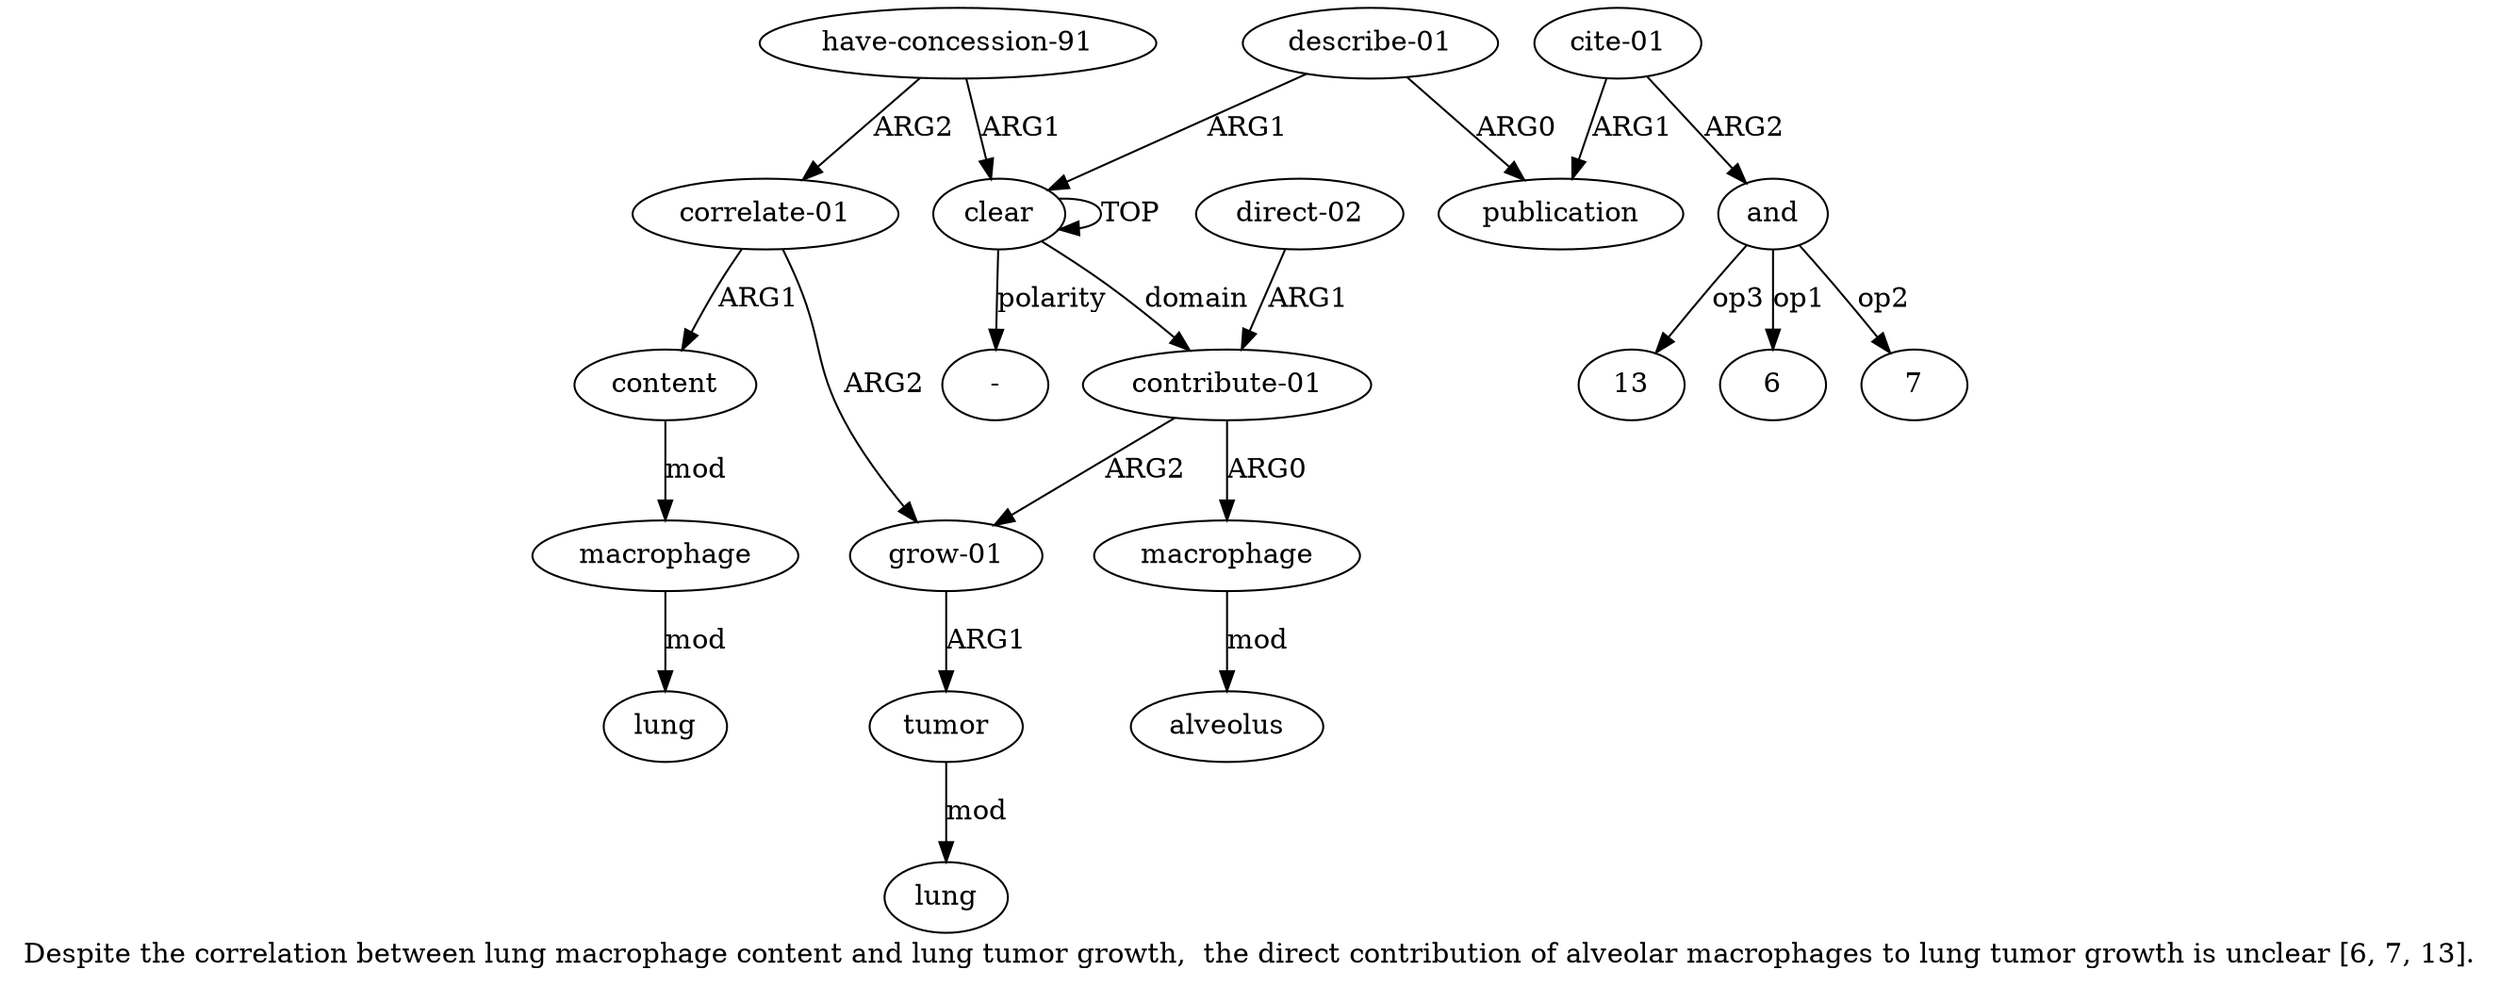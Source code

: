 digraph  {
	graph [label="Despite the correlation between lung macrophage content and lung tumor growth,  the direct contribution of alveolar macrophages \
to lung tumor growth is unclear [6, 7, 13]."];
	node [label="\N"];
	a15	 [color=black,
		gold_ind=15,
		gold_label=macrophage,
		label=macrophage,
		test_ind=15,
		test_label=macrophage];
	a16	 [color=black,
		gold_ind=16,
		gold_label=lung,
		label=lung,
		test_ind=16,
		test_label=lung];
	a15 -> a16 [key=0,
	color=black,
	gold_label=mod,
	label=mod,
	test_label=mod];
a14 [color=black,
	gold_ind=14,
	gold_label=content,
	label=content,
	test_ind=14,
	test_label=content];
a14 -> a15 [key=0,
color=black,
gold_label=mod,
label=mod,
test_label=mod];
"a0 -" [color=black,
gold_ind=-1,
gold_label="-",
label="-",
test_ind=-1,
test_label="-"];
a11 [color=black,
gold_ind=11,
gold_label=and,
label=and,
test_ind=11,
test_label=and];
"a11 6" [color=black,
gold_ind=-1,
gold_label=6,
label=6,
test_ind=-1,
test_label=6];
a11 -> "a11 6" [key=0,
color=black,
gold_label=op1,
label=op1,
test_label=op1];
"a11 7" [color=black,
gold_ind=-1,
gold_label=7,
label=7,
test_ind=-1,
test_label=7];
a11 -> "a11 7" [key=0,
color=black,
gold_label=op2,
label=op2,
test_label=op2];
"a11 13" [color=black,
gold_ind=-1,
gold_label=13,
label=13,
test_ind=-1,
test_label=13];
a11 -> "a11 13" [key=0,
color=black,
gold_label=op3,
label=op3,
test_label=op3];
a10 [color=black,
gold_ind=10,
gold_label="cite-01",
label="cite-01",
test_ind=10,
test_label="cite-01"];
a10 -> a11 [key=0,
color=black,
gold_label=ARG2,
label=ARG2,
test_label=ARG2];
a9 [color=black,
gold_ind=9,
gold_label=publication,
label=publication,
test_ind=9,
test_label=publication];
a10 -> a9 [key=0,
color=black,
gold_label=ARG1,
label=ARG1,
test_label=ARG1];
a13 [color=black,
gold_ind=13,
gold_label="correlate-01",
label="correlate-01",
test_ind=13,
test_label="correlate-01"];
a13 -> a14 [key=0,
color=black,
gold_label=ARG1,
label=ARG1,
test_label=ARG1];
a4 [color=black,
gold_ind=4,
gold_label="grow-01",
label="grow-01",
test_ind=4,
test_label="grow-01"];
a13 -> a4 [key=0,
color=black,
gold_label=ARG2,
label=ARG2,
test_label=ARG2];
a12 [color=black,
gold_ind=12,
gold_label="have-concession-91",
label="have-concession-91",
test_ind=12,
test_label="have-concession-91"];
a12 -> a13 [key=0,
color=black,
gold_label=ARG2,
label=ARG2,
test_label=ARG2];
a0 [color=black,
gold_ind=0,
gold_label=clear,
label=clear,
test_ind=0,
test_label=clear];
a12 -> a0 [key=0,
color=black,
gold_label=ARG1,
label=ARG1,
test_label=ARG1];
a1 [color=black,
gold_ind=1,
gold_label="contribute-01",
label="contribute-01",
test_ind=1,
test_label="contribute-01"];
a2 [color=black,
gold_ind=2,
gold_label=macrophage,
label=macrophage,
test_ind=2,
test_label=macrophage];
a1 -> a2 [key=0,
color=black,
gold_label=ARG0,
label=ARG0,
test_label=ARG0];
a1 -> a4 [key=0,
color=black,
gold_label=ARG2,
label=ARG2,
test_label=ARG2];
a0 -> "a0 -" [key=0,
color=black,
gold_label=polarity,
label=polarity,
test_label=polarity];
a0 -> a1 [key=0,
color=black,
gold_label=domain,
label=domain,
test_label=domain];
a0 -> a0 [key=0,
color=black,
gold_label=TOP,
label=TOP,
test_label=TOP];
a3 [color=black,
gold_ind=3,
gold_label=alveolus,
label=alveolus,
test_ind=3,
test_label=alveolus];
a2 -> a3 [key=0,
color=black,
gold_label=mod,
label=mod,
test_label=mod];
a5 [color=black,
gold_ind=5,
gold_label=tumor,
label=tumor,
test_ind=5,
test_label=tumor];
a6 [color=black,
gold_ind=6,
gold_label=lung,
label=lung,
test_ind=6,
test_label=lung];
a5 -> a6 [key=0,
color=black,
gold_label=mod,
label=mod,
test_label=mod];
a4 -> a5 [key=0,
color=black,
gold_label=ARG1,
label=ARG1,
test_label=ARG1];
a7 [color=black,
gold_ind=7,
gold_label="direct-02",
label="direct-02",
test_ind=7,
test_label="direct-02"];
a7 -> a1 [key=0,
color=black,
gold_label=ARG1,
label=ARG1,
test_label=ARG1];
a8 [color=black,
gold_ind=8,
gold_label="describe-01",
label="describe-01",
test_ind=8,
test_label="describe-01"];
a8 -> a0 [key=0,
color=black,
gold_label=ARG1,
label=ARG1,
test_label=ARG1];
a8 -> a9 [key=0,
color=black,
gold_label=ARG0,
label=ARG0,
test_label=ARG0];
}
